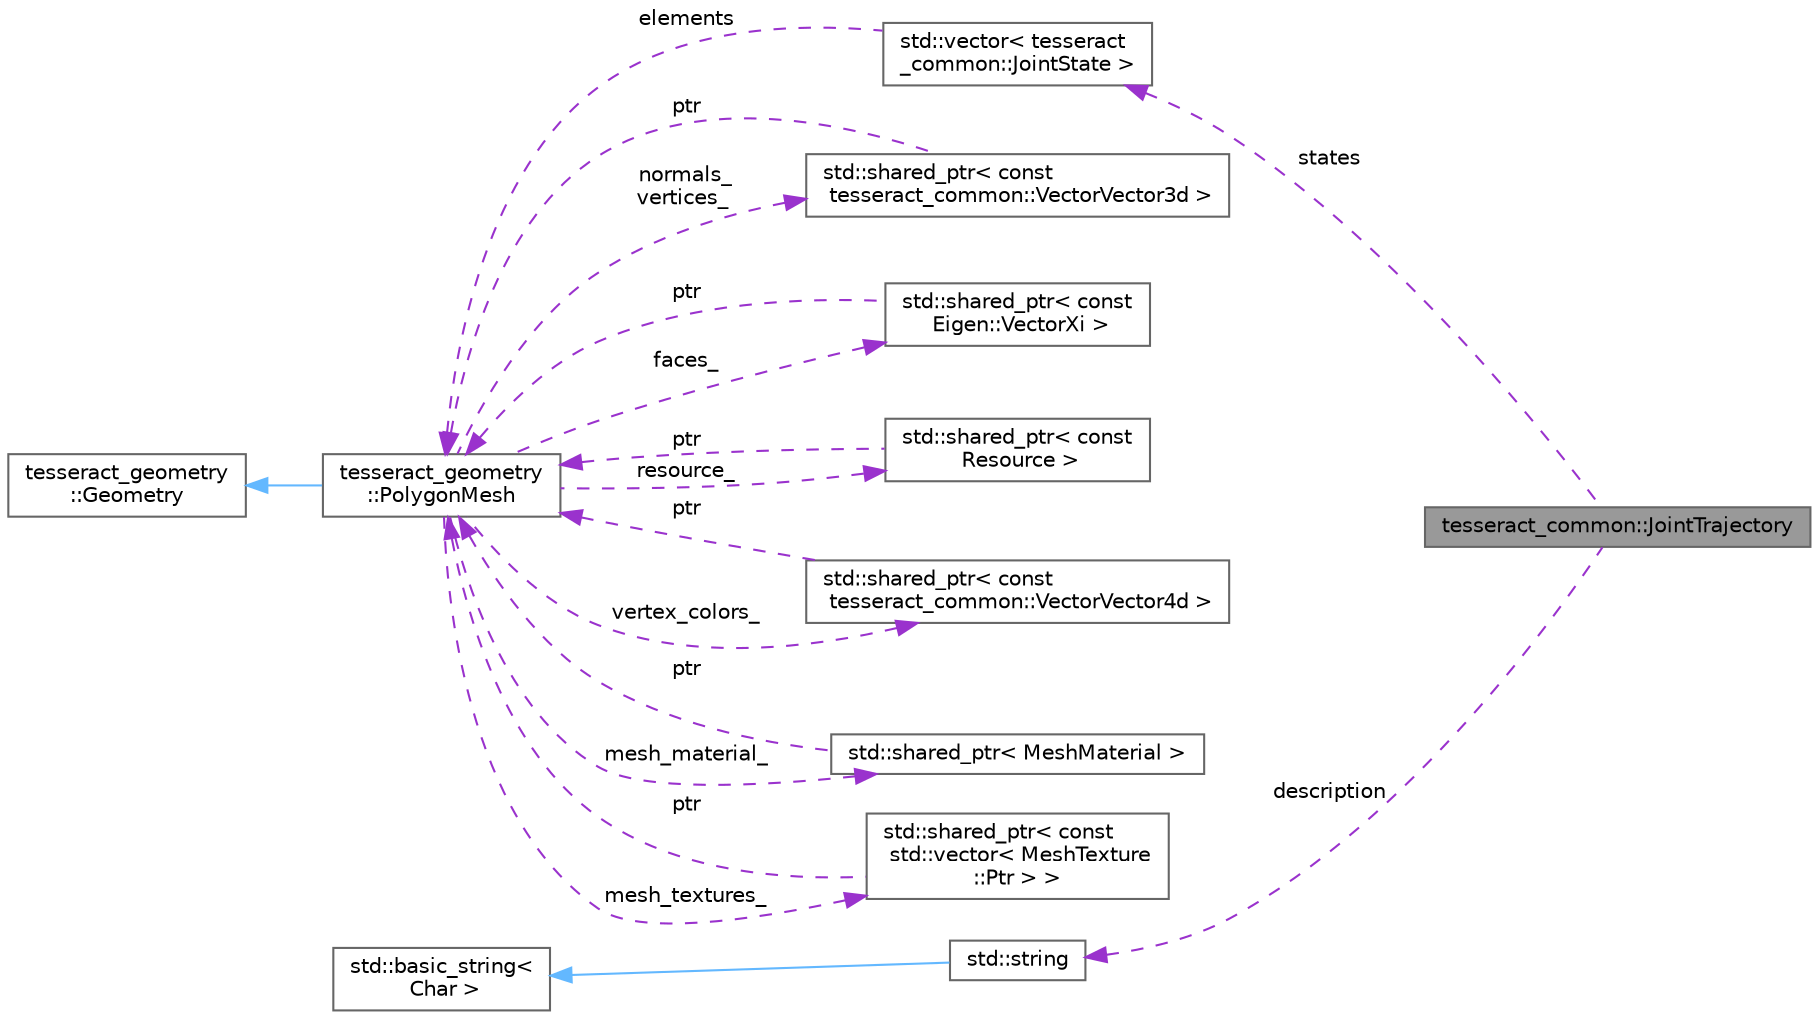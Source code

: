 digraph "tesseract_common::JointTrajectory"
{
 // LATEX_PDF_SIZE
  bgcolor="transparent";
  edge [fontname=Helvetica,fontsize=10,labelfontname=Helvetica,labelfontsize=10];
  node [fontname=Helvetica,fontsize=10,shape=box,height=0.2,width=0.4];
  rankdir="LR";
  Node1 [label="tesseract_common::JointTrajectory",height=0.2,width=0.4,color="gray40", fillcolor="grey60", style="filled", fontcolor="black",tooltip="Represents a joint trajectory."];
  Node2 -> Node1 [dir="back",color="darkorchid3",style="dashed",label=" states" ];
  Node2 [label="std::vector\< tesseract\l_common::JointState \>",height=0.2,width=0.4,color="gray40", fillcolor="white", style="filled",tooltip=" "];
  Node3 -> Node2 [dir="back",color="darkorchid3",style="dashed",label=" elements" ];
  Node3 [label="tesseract_geometry\l::PolygonMesh",height=0.2,width=0.4,color="gray40", fillcolor="white", style="filled",URL="$d8/dc9/classtesseract__geometry_1_1PolygonMesh.html",tooltip=" "];
  Node4 -> Node3 [dir="back",color="steelblue1",style="solid"];
  Node4 [label="tesseract_geometry\l::Geometry",height=0.2,width=0.4,color="gray40", fillcolor="white", style="filled",URL="$df/d1a/classtesseract__geometry_1_1Geometry.html",tooltip=" "];
  Node5 -> Node3 [dir="back",color="darkorchid3",style="dashed",label=" normals_\nvertices_" ];
  Node5 [label="std::shared_ptr\< const\l tesseract_common::VectorVector3d \>",height=0.2,width=0.4,color="gray40", fillcolor="white", style="filled",tooltip=" "];
  Node3 -> Node5 [dir="back",color="darkorchid3",style="dashed",label=" ptr" ];
  Node6 -> Node3 [dir="back",color="darkorchid3",style="dashed",label=" faces_" ];
  Node6 [label="std::shared_ptr\< const\l Eigen::VectorXi \>",height=0.2,width=0.4,color="gray40", fillcolor="white", style="filled",tooltip=" "];
  Node3 -> Node6 [dir="back",color="darkorchid3",style="dashed",label=" ptr" ];
  Node7 -> Node3 [dir="back",color="darkorchid3",style="dashed",label=" resource_" ];
  Node7 [label="std::shared_ptr\< const\l Resource \>",height=0.2,width=0.4,color="gray40", fillcolor="white", style="filled",tooltip=" "];
  Node3 -> Node7 [dir="back",color="darkorchid3",style="dashed",label=" ptr" ];
  Node8 -> Node3 [dir="back",color="darkorchid3",style="dashed",label=" vertex_colors_" ];
  Node8 [label="std::shared_ptr\< const\l tesseract_common::VectorVector4d \>",height=0.2,width=0.4,color="gray40", fillcolor="white", style="filled",tooltip=" "];
  Node3 -> Node8 [dir="back",color="darkorchid3",style="dashed",label=" ptr" ];
  Node9 -> Node3 [dir="back",color="darkorchid3",style="dashed",label=" mesh_material_" ];
  Node9 [label="std::shared_ptr\< MeshMaterial \>",height=0.2,width=0.4,color="gray40", fillcolor="white", style="filled",tooltip=" "];
  Node3 -> Node9 [dir="back",color="darkorchid3",style="dashed",label=" ptr" ];
  Node10 -> Node3 [dir="back",color="darkorchid3",style="dashed",label=" mesh_textures_" ];
  Node10 [label="std::shared_ptr\< const\l std::vector\< MeshTexture\l::Ptr \> \>",height=0.2,width=0.4,color="gray40", fillcolor="white", style="filled",tooltip=" "];
  Node3 -> Node10 [dir="back",color="darkorchid3",style="dashed",label=" ptr" ];
  Node11 -> Node1 [dir="back",color="darkorchid3",style="dashed",label=" description" ];
  Node11 [label="std::string",height=0.2,width=0.4,color="gray40", fillcolor="white", style="filled",tooltip=" "];
  Node12 -> Node11 [dir="back",color="steelblue1",style="solid"];
  Node12 [label="std::basic_string\<\l Char \>",height=0.2,width=0.4,color="gray40", fillcolor="white", style="filled",tooltip=" "];
}
